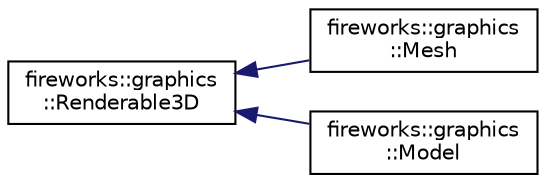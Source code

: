 digraph "Graphical Class Hierarchy"
{
 // LATEX_PDF_SIZE
  edge [fontname="Helvetica",fontsize="10",labelfontname="Helvetica",labelfontsize="10"];
  node [fontname="Helvetica",fontsize="10",shape=record];
  rankdir="LR";
  Node0 [label="fireworks::graphics\l::Renderable3D",height=0.2,width=0.4,color="black", fillcolor="white", style="filled",URL="$classfireworks_1_1graphics_1_1_renderable3_d.html",tooltip="The Class responsible for drawing the basic 3D Renderable objects onto the screen."];
  Node0 -> Node1 [dir="back",color="midnightblue",fontsize="10",style="solid",fontname="Helvetica"];
  Node1 [label="fireworks::graphics\l::Mesh",height=0.2,width=0.4,color="black", fillcolor="white", style="filled",URL="$classfireworks_1_1graphics_1_1_mesh.html",tooltip="The 3D mesh of a 3d renderable object."];
  Node0 -> Node2 [dir="back",color="midnightblue",fontsize="10",style="solid",fontname="Helvetica"];
  Node2 [label="fireworks::graphics\l::Model",height=0.2,width=0.4,color="black", fillcolor="white", style="filled",URL="$classfireworks_1_1graphics_1_1_model.html",tooltip="A 3D model object loaded externally."];
}

